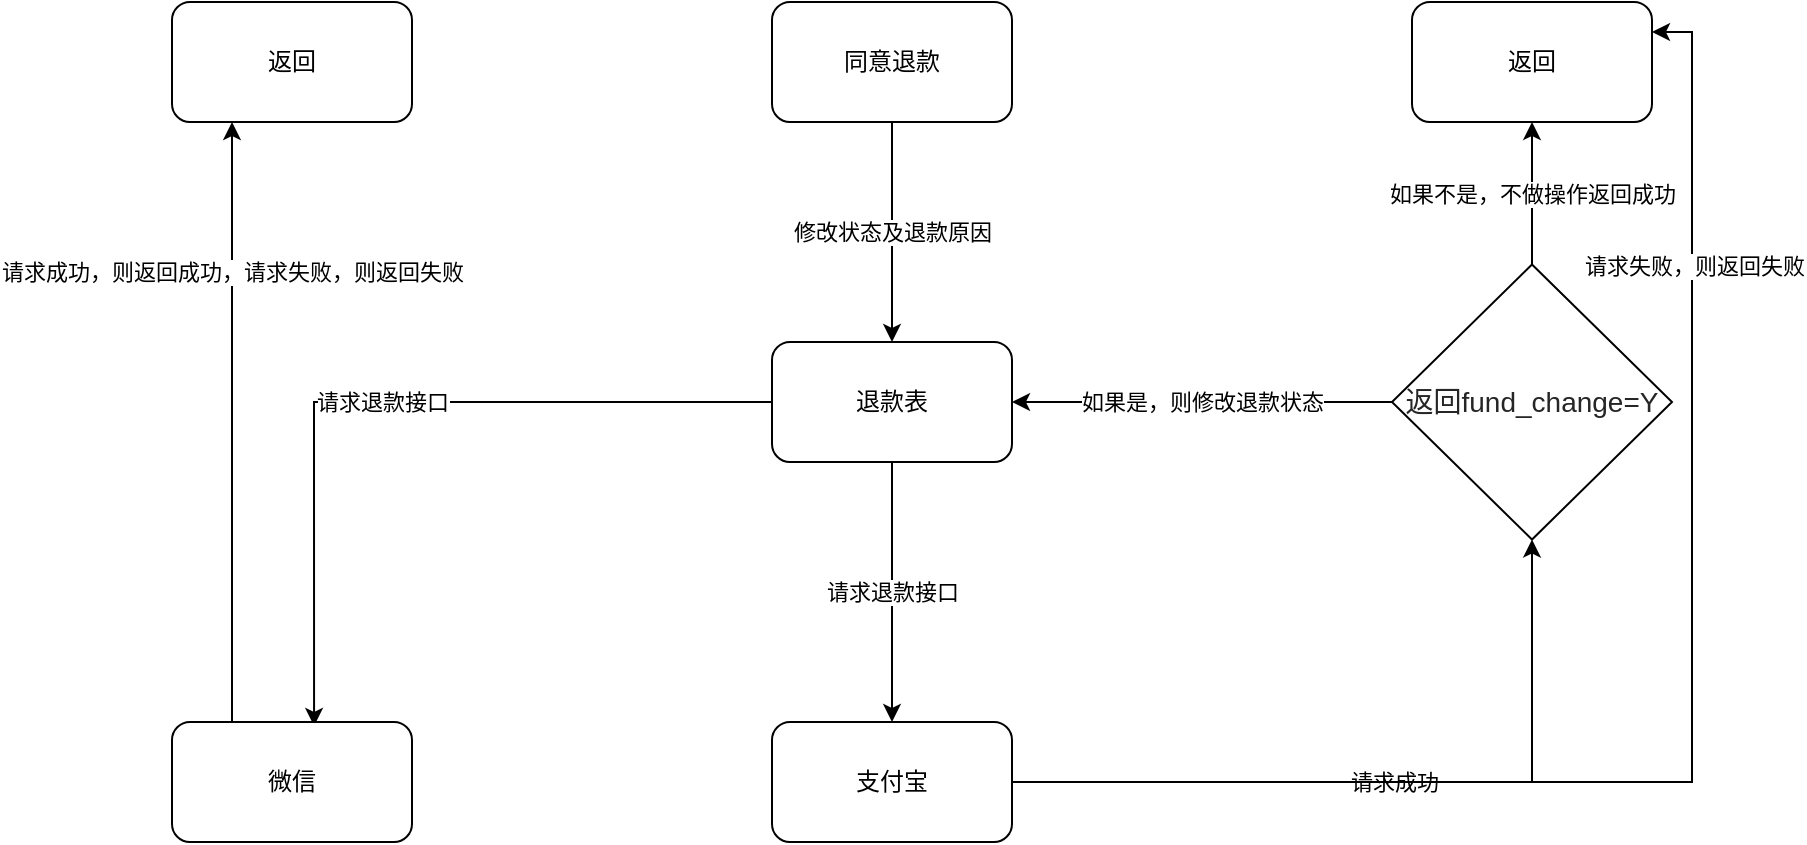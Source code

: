 <mxfile version="14.7.3" type="github">
  <diagram id="8ErIZX99hBg3tY-EivI7" name="第 1 页">
    <mxGraphModel dx="2249" dy="763" grid="1" gridSize="10" guides="1" tooltips="1" connect="1" arrows="1" fold="1" page="1" pageScale="1" pageWidth="827" pageHeight="1169" math="0" shadow="0">
      <root>
        <mxCell id="0" />
        <mxCell id="1" parent="0" />
        <mxCell id="mEoHpBIgfC-0nK4Zhj2Q-4" value="修改状态及退款原因" style="edgeStyle=orthogonalEdgeStyle;rounded=0;orthogonalLoop=1;jettySize=auto;html=1;" edge="1" parent="1" source="mEoHpBIgfC-0nK4Zhj2Q-1" target="mEoHpBIgfC-0nK4Zhj2Q-3">
          <mxGeometry relative="1" as="geometry" />
        </mxCell>
        <mxCell id="mEoHpBIgfC-0nK4Zhj2Q-1" value="同意退款" style="rounded=1;whiteSpace=wrap;html=1;" vertex="1" parent="1">
          <mxGeometry x="300" y="40" width="120" height="60" as="geometry" />
        </mxCell>
        <mxCell id="mEoHpBIgfC-0nK4Zhj2Q-11" value="请求退款接口" style="edgeStyle=orthogonalEdgeStyle;rounded=0;orthogonalLoop=1;jettySize=auto;html=1;entryX=0.5;entryY=0;entryDx=0;entryDy=0;" edge="1" parent="1" source="mEoHpBIgfC-0nK4Zhj2Q-3" target="mEoHpBIgfC-0nK4Zhj2Q-6">
          <mxGeometry relative="1" as="geometry" />
        </mxCell>
        <mxCell id="mEoHpBIgfC-0nK4Zhj2Q-20" value="请求退款接口" style="edgeStyle=orthogonalEdgeStyle;rounded=0;orthogonalLoop=1;jettySize=auto;html=1;entryX=0.592;entryY=0.033;entryDx=0;entryDy=0;entryPerimeter=0;" edge="1" parent="1" source="mEoHpBIgfC-0nK4Zhj2Q-3" target="mEoHpBIgfC-0nK4Zhj2Q-19">
          <mxGeometry relative="1" as="geometry" />
        </mxCell>
        <mxCell id="mEoHpBIgfC-0nK4Zhj2Q-3" value="退款表" style="rounded=1;whiteSpace=wrap;html=1;" vertex="1" parent="1">
          <mxGeometry x="300" y="210" width="120" height="60" as="geometry" />
        </mxCell>
        <mxCell id="mEoHpBIgfC-0nK4Zhj2Q-13" value="请求成功" style="edgeStyle=orthogonalEdgeStyle;rounded=0;orthogonalLoop=1;jettySize=auto;html=1;" edge="1" parent="1" source="mEoHpBIgfC-0nK4Zhj2Q-6" target="mEoHpBIgfC-0nK4Zhj2Q-14">
          <mxGeometry relative="1" as="geometry">
            <mxPoint x="600" y="300" as="targetPoint" />
          </mxGeometry>
        </mxCell>
        <mxCell id="mEoHpBIgfC-0nK4Zhj2Q-25" style="edgeStyle=orthogonalEdgeStyle;rounded=0;orthogonalLoop=1;jettySize=auto;html=1;entryX=1;entryY=0.25;entryDx=0;entryDy=0;" edge="1" parent="1" source="mEoHpBIgfC-0nK4Zhj2Q-6" target="mEoHpBIgfC-0nK4Zhj2Q-17">
          <mxGeometry relative="1" as="geometry" />
        </mxCell>
        <mxCell id="mEoHpBIgfC-0nK4Zhj2Q-26" value="请求失败，则返回失败" style="edgeLabel;html=1;align=center;verticalAlign=middle;resizable=0;points=[];" vertex="1" connectable="0" parent="mEoHpBIgfC-0nK4Zhj2Q-25">
          <mxGeometry x="0.629" y="-1" relative="1" as="geometry">
            <mxPoint as="offset" />
          </mxGeometry>
        </mxCell>
        <mxCell id="mEoHpBIgfC-0nK4Zhj2Q-6" value="支付宝" style="rounded=1;whiteSpace=wrap;html=1;" vertex="1" parent="1">
          <mxGeometry x="300" y="400" width="120" height="60" as="geometry" />
        </mxCell>
        <mxCell id="mEoHpBIgfC-0nK4Zhj2Q-16" value="如果是，则修改退款状态" style="edgeStyle=orthogonalEdgeStyle;rounded=0;orthogonalLoop=1;jettySize=auto;html=1;entryX=1;entryY=0.5;entryDx=0;entryDy=0;" edge="1" parent="1" source="mEoHpBIgfC-0nK4Zhj2Q-14" target="mEoHpBIgfC-0nK4Zhj2Q-3">
          <mxGeometry relative="1" as="geometry" />
        </mxCell>
        <mxCell id="mEoHpBIgfC-0nK4Zhj2Q-18" value="如果不是，不做操作返回成功" style="edgeStyle=orthogonalEdgeStyle;rounded=0;orthogonalLoop=1;jettySize=auto;html=1;exitX=0.5;exitY=0;exitDx=0;exitDy=0;entryX=0.5;entryY=1;entryDx=0;entryDy=0;" edge="1" parent="1" source="mEoHpBIgfC-0nK4Zhj2Q-14" target="mEoHpBIgfC-0nK4Zhj2Q-17">
          <mxGeometry relative="1" as="geometry" />
        </mxCell>
        <mxCell id="mEoHpBIgfC-0nK4Zhj2Q-14" value="&lt;span style=&quot;color: #262626 ; font-size: 14px&quot;&gt;返回fund_change=Y&lt;/span&gt;" style="rhombus;whiteSpace=wrap;html=1;" vertex="1" parent="1">
          <mxGeometry x="610" y="171.25" width="140" height="137.5" as="geometry" />
        </mxCell>
        <mxCell id="mEoHpBIgfC-0nK4Zhj2Q-17" value="返回" style="rounded=1;whiteSpace=wrap;html=1;" vertex="1" parent="1">
          <mxGeometry x="620" y="40" width="120" height="60" as="geometry" />
        </mxCell>
        <mxCell id="mEoHpBIgfC-0nK4Zhj2Q-24" value="请求成功，则返回成功，请求失败，则返回失败" style="edgeStyle=orthogonalEdgeStyle;rounded=0;orthogonalLoop=1;jettySize=auto;html=1;entryX=0.25;entryY=1;entryDx=0;entryDy=0;" edge="1" parent="1" source="mEoHpBIgfC-0nK4Zhj2Q-19" target="mEoHpBIgfC-0nK4Zhj2Q-23">
          <mxGeometry x="0.5" relative="1" as="geometry">
            <Array as="points">
              <mxPoint x="30" y="300" />
              <mxPoint x="30" y="300" />
            </Array>
            <mxPoint as="offset" />
          </mxGeometry>
        </mxCell>
        <mxCell id="mEoHpBIgfC-0nK4Zhj2Q-19" value="微信" style="rounded=1;whiteSpace=wrap;html=1;" vertex="1" parent="1">
          <mxGeometry y="400" width="120" height="60" as="geometry" />
        </mxCell>
        <mxCell id="mEoHpBIgfC-0nK4Zhj2Q-23" value="返回" style="rounded=1;whiteSpace=wrap;html=1;" vertex="1" parent="1">
          <mxGeometry y="40" width="120" height="60" as="geometry" />
        </mxCell>
      </root>
    </mxGraphModel>
  </diagram>
</mxfile>
